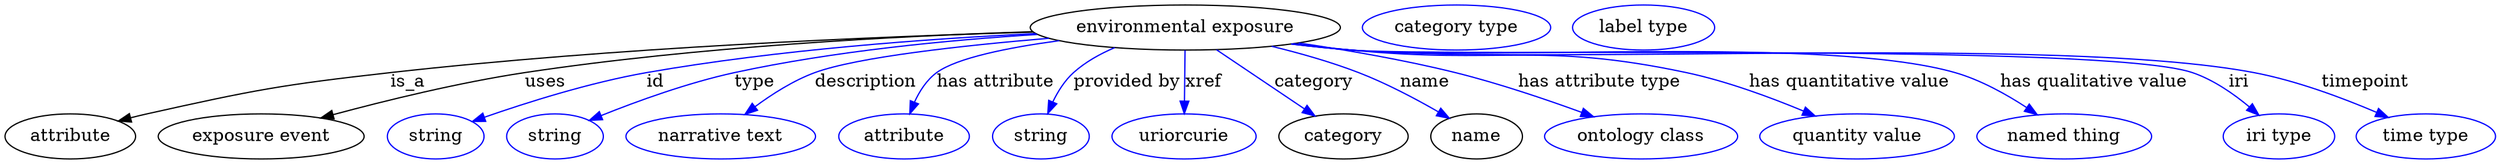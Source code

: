 digraph {
	graph [bb="0,0,1980.2,123"];
	node [label="\N"];
	"environmental exposure"	[height=0.5,
		label="environmental exposure",
		pos="937,105",
		width=3.4303];
	attribute	[height=0.5,
		pos="51.995,18",
		width=1.4443];
	"environmental exposure" -> attribute	[label=is_a,
		lp="320,61.5",
		pos="e,90.241,30.304 815.98,101.38 688.7,97.667 482.75,88.948 306,69 219.52,59.241 197.91,55.039 113,36 108.83,35.066 104.53,34.025 100.22,\
32.93"];
	"exposure event"	[height=0.5,
		pos="204,18",
		width=2.2748];
	"environmental exposure" -> "exposure event"	[label=uses,
		lp="429.5,61.5",
		pos="e,251.28,32.72 815.39,101.66 708.79,98.236 549.9,89.797 413,69 360.92,61.089 302.72,46.697 260.98,35.378"];
	id	[color=blue,
		height=0.5,
		label=string,
		pos="342,18",
		width=1.0652];
	"environmental exposure" -> id	[color=blue,
		label=id,
		lp="517,61.5",
		pos="e,370.95,29.825 817.97,100.19 731.89,95.999 613.09,87.235 510,69 464.58,60.968 414.07,44.924 380.4,33.169",
		style=solid];
	type	[color=blue,
		height=0.5,
		label=string,
		pos="437,18",
		width=1.0652];
	"environmental exposure" -> type	[color=blue,
		label=type,
		lp="595,61.5",
		pos="e,464.17,30.794 818.99,99.593 748.65,95.206 657.96,86.454 579,69 542.24,60.876 501.9,46.068 473.64,34.668",
		style=solid];
	description	[color=blue,
		height=0.5,
		label="narrative text",
		pos="569,18",
		width=2.0943];
	"environmental exposure" -> description	[color=blue,
		label=description,
		lp="682.5,61.5",
		pos="e,587.68,35.594 827.98,96.523 758.43,90.706 675.31,81.513 642,69 625.36,62.752 608.86,51.943 595.76,41.97",
		style=solid];
	"has attribute"	[color=blue,
		height=0.5,
		label=attribute,
		pos="714,18",
		width=1.4443];
	"environmental exposure" -> "has attribute"	[color=blue,
		label="has attribute",
		lp="786,61.5",
		pos="e,718.19,35.971 836,94.552 795.59,89.069 754.87,80.847 739,69 731.2,63.181 725.67,54.25 721.84,45.537",
		style=solid];
	"provided by"	[color=blue,
		height=0.5,
		label=string,
		pos="822,18",
		width=1.0652];
	"environmental exposure" -> "provided by"	[color=blue,
		label="provided by",
		lp="890.5,61.5",
		pos="e,827.44,36.267 880.78,88.945 869.03,83.957 857.37,77.443 848,69 840.92,62.627 835.46,53.869 831.42,45.463",
		style=solid];
	xref	[color=blue,
		height=0.5,
		label=uriorcurie,
		pos="936,18",
		width=1.5887];
	"environmental exposure" -> xref	[color=blue,
		label=xref,
		lp="951.5,61.5",
		pos="e,936.2,36.175 936.79,86.799 936.66,75.163 936.47,59.548 936.32,46.237",
		style=solid];
	category	[height=0.5,
		pos="1063,18",
		width=1.4263];
	"environmental exposure" -> category	[color=blue,
		label=category,
		lp="1039.5,61.5",
		pos="e,1040.3,34.33 961.89,87.207 981.93,73.684 1010.2,54.6 1031.8,40.056",
		style=solid];
	name	[height=0.5,
		pos="1169,18",
		width=1.011];
	"environmental exposure" -> name	[color=blue,
		label=name,
		lp="1128,61.5",
		pos="e,1147.3,32.48 1005.7,90.008 1028.2,84.536 1053,77.505 1075,69 1097,60.492 1120.5,48.026 1138.4,37.671",
		style=solid];
	"has attribute type"	[color=blue,
		height=0.5,
		label="ontology class",
		pos="1300,18",
		width=2.1304];
	"environmental exposure" -> "has attribute type"	[color=blue,
		label="has attribute type",
		lp="1267,61.5",
		pos="e,1262.2,33.699 1027.4,92.662 1066,86.942 1111.5,79.056 1152,69 1186.3,60.479 1224,47.682 1252.8,37.168",
		style=solid];
	"has quantitative value"	[color=blue,
		height=0.5,
		label="quantity value",
		pos="1472,18",
		width=2.1484];
	"environmental exposure" -> "has quantitative value"	[color=blue,
		label="has quantitative value",
		lp="1466,61.5",
		pos="e,1438.7,34.286 1023.5,92.09 1038.7,90.226 1054.3,88.442 1069,87 1187.4,75.399 1219.7,93.771 1336,69 1368.2,62.14 1403,49.22 1429.4,\
38.232",
		style=solid];
	"has qualitative value"	[color=blue,
		height=0.5,
		label="named thing",
		pos="1637,18",
		width=1.9318];
	"environmental exposure" -> "has qualitative value"	[color=blue,
		label="has qualitative value",
		lp="1660.5,61.5",
		pos="e,1615.5,35.363 1022.1,91.89 1037.7,90.001 1053.8,88.26 1069,87 1175.6,78.16 1447.2,98.51 1550,69 1570.3,63.16 1591,51.601 1607,\
41.067",
		style=solid];
	iri	[color=blue,
		height=0.5,
		label="iri type",
		pos="1808,18",
		width=1.2277];
	"environmental exposure" -> iri	[color=blue,
		label=iri,
		lp="1776,61.5",
		pos="e,1792.1,34.919 1021.4,91.843 1037.2,89.934 1053.6,88.198 1069,87 1143.2,81.236 1668.5,92.918 1739,69 1755.8,63.31 1772,52 1784.4,\
41.575",
		style=solid];
	timepoint	[color=blue,
		height=0.5,
		label="time type",
		pos="1925,18",
		width=1.5346];
	"environmental exposure" -> timepoint	[color=blue,
		label=timepoint,
		lp="1877,61.5",
		pos="e,1895.1,33.144 1021.4,91.82 1037.2,89.913 1053.6,88.184 1069,87 1228.4,74.776 1631,98.79 1788,69 1822,62.548 1858.8,48.728 1885.6,\
37.249",
		style=solid];
	"named thing_category"	[color=blue,
		height=0.5,
		label="category type",
		pos="1153,105",
		width=2.0762];
	attribute_name	[color=blue,
		height=0.5,
		label="label type",
		pos="1302,105",
		width=1.5707];
}
